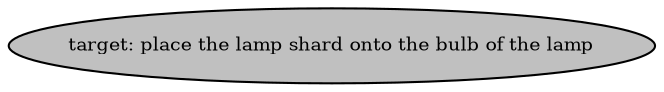 digraph pastafarianism {
ordering=out;
graph [fontname="times-roman"];
node [fontname="times-roman"];
edge [fontname="times-roman"];
target [fillcolor=gray, fontcolor=black, fontsize=9, label="target: place the lamp shard onto the bulb of the lamp", shape=ellipse, style=filled];
}
